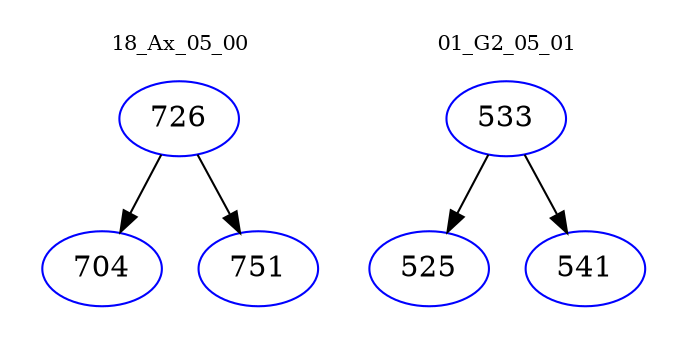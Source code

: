 digraph{
subgraph cluster_0 {
color = white
label = "18_Ax_05_00";
fontsize=10;
T0_726 [label="726", color="blue"]
T0_726 -> T0_704 [color="black"]
T0_704 [label="704", color="blue"]
T0_726 -> T0_751 [color="black"]
T0_751 [label="751", color="blue"]
}
subgraph cluster_1 {
color = white
label = "01_G2_05_01";
fontsize=10;
T1_533 [label="533", color="blue"]
T1_533 -> T1_525 [color="black"]
T1_525 [label="525", color="blue"]
T1_533 -> T1_541 [color="black"]
T1_541 [label="541", color="blue"]
}
}
